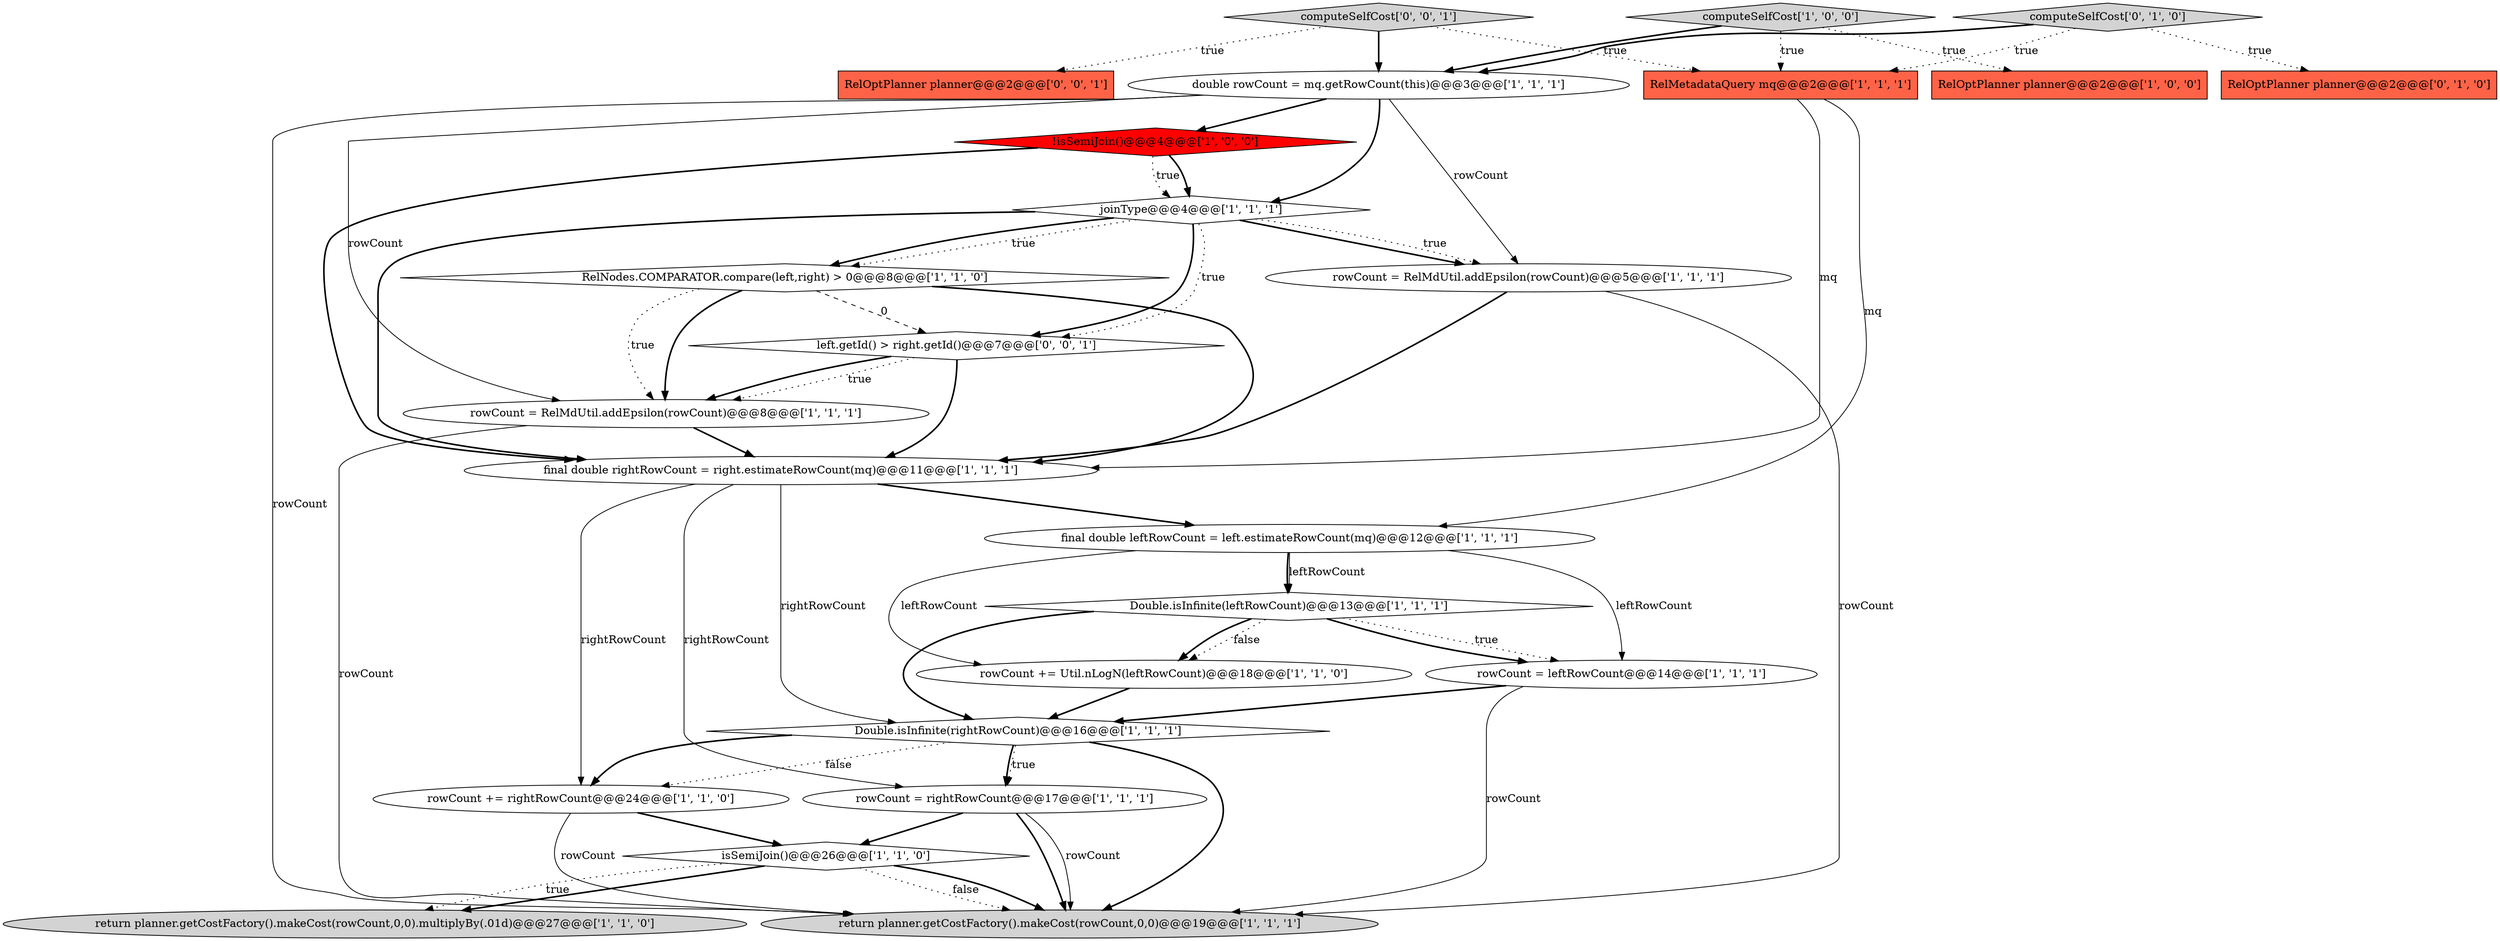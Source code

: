 digraph {
23 [style = filled, label = "RelOptPlanner planner@@@2@@@['0', '0', '1']", fillcolor = tomato, shape = box image = "AAA0AAABBB3BBB"];
16 [style = filled, label = "rowCount += rightRowCount@@@24@@@['1', '1', '0']", fillcolor = white, shape = ellipse image = "AAA0AAABBB1BBB"];
5 [style = filled, label = "rowCount = rightRowCount@@@17@@@['1', '1', '1']", fillcolor = white, shape = ellipse image = "AAA0AAABBB1BBB"];
15 [style = filled, label = "rowCount = leftRowCount@@@14@@@['1', '1', '1']", fillcolor = white, shape = ellipse image = "AAA0AAABBB1BBB"];
1 [style = filled, label = "RelNodes.COMPARATOR.compare(left,right) > 0@@@8@@@['1', '1', '0']", fillcolor = white, shape = diamond image = "AAA0AAABBB1BBB"];
7 [style = filled, label = "double rowCount = mq.getRowCount(this)@@@3@@@['1', '1', '1']", fillcolor = white, shape = ellipse image = "AAA0AAABBB1BBB"];
13 [style = filled, label = "return planner.getCostFactory().makeCost(rowCount,0,0).multiplyBy(.01d)@@@27@@@['1', '1', '0']", fillcolor = lightgray, shape = ellipse image = "AAA0AAABBB1BBB"];
17 [style = filled, label = "rowCount = RelMdUtil.addEpsilon(rowCount)@@@8@@@['1', '1', '1']", fillcolor = white, shape = ellipse image = "AAA0AAABBB1BBB"];
9 [style = filled, label = "return planner.getCostFactory().makeCost(rowCount,0,0)@@@19@@@['1', '1', '1']", fillcolor = lightgray, shape = ellipse image = "AAA0AAABBB1BBB"];
2 [style = filled, label = "final double rightRowCount = right.estimateRowCount(mq)@@@11@@@['1', '1', '1']", fillcolor = white, shape = ellipse image = "AAA0AAABBB1BBB"];
3 [style = filled, label = "isSemiJoin()@@@26@@@['1', '1', '0']", fillcolor = white, shape = diamond image = "AAA0AAABBB1BBB"];
14 [style = filled, label = "computeSelfCost['1', '0', '0']", fillcolor = lightgray, shape = diamond image = "AAA0AAABBB1BBB"];
19 [style = filled, label = "RelMetadataQuery mq@@@2@@@['1', '1', '1']", fillcolor = tomato, shape = box image = "AAA0AAABBB1BBB"];
8 [style = filled, label = "!isSemiJoin()@@@4@@@['1', '0', '0']", fillcolor = red, shape = diamond image = "AAA1AAABBB1BBB"];
12 [style = filled, label = "Double.isInfinite(rightRowCount)@@@16@@@['1', '1', '1']", fillcolor = white, shape = diamond image = "AAA0AAABBB1BBB"];
21 [style = filled, label = "computeSelfCost['0', '1', '0']", fillcolor = lightgray, shape = diamond image = "AAA0AAABBB2BBB"];
24 [style = filled, label = "left.getId() > right.getId()@@@7@@@['0', '0', '1']", fillcolor = white, shape = diamond image = "AAA0AAABBB3BBB"];
11 [style = filled, label = "Double.isInfinite(leftRowCount)@@@13@@@['1', '1', '1']", fillcolor = white, shape = diamond image = "AAA0AAABBB1BBB"];
20 [style = filled, label = "RelOptPlanner planner@@@2@@@['0', '1', '0']", fillcolor = tomato, shape = box image = "AAA0AAABBB2BBB"];
18 [style = filled, label = "rowCount += Util.nLogN(leftRowCount)@@@18@@@['1', '1', '0']", fillcolor = white, shape = ellipse image = "AAA0AAABBB1BBB"];
22 [style = filled, label = "computeSelfCost['0', '0', '1']", fillcolor = lightgray, shape = diamond image = "AAA0AAABBB3BBB"];
4 [style = filled, label = "joinType@@@4@@@['1', '1', '1']", fillcolor = white, shape = diamond image = "AAA0AAABBB1BBB"];
0 [style = filled, label = "RelOptPlanner planner@@@2@@@['1', '0', '0']", fillcolor = tomato, shape = box image = "AAA0AAABBB1BBB"];
6 [style = filled, label = "final double leftRowCount = left.estimateRowCount(mq)@@@12@@@['1', '1', '1']", fillcolor = white, shape = ellipse image = "AAA0AAABBB1BBB"];
10 [style = filled, label = "rowCount = RelMdUtil.addEpsilon(rowCount)@@@5@@@['1', '1', '1']", fillcolor = white, shape = ellipse image = "AAA0AAABBB1BBB"];
5->3 [style = bold, label=""];
4->10 [style = bold, label=""];
16->3 [style = bold, label=""];
3->9 [style = dotted, label="false"];
17->9 [style = solid, label="rowCount"];
4->24 [style = bold, label=""];
14->19 [style = dotted, label="true"];
21->20 [style = dotted, label="true"];
12->5 [style = bold, label=""];
11->18 [style = dotted, label="false"];
24->2 [style = bold, label=""];
5->9 [style = bold, label=""];
1->17 [style = dotted, label="true"];
4->1 [style = dotted, label="true"];
14->0 [style = dotted, label="true"];
4->10 [style = dotted, label="true"];
2->6 [style = bold, label=""];
7->10 [style = solid, label="rowCount"];
22->23 [style = dotted, label="true"];
24->17 [style = dotted, label="true"];
6->11 [style = solid, label="leftRowCount"];
18->12 [style = bold, label=""];
11->12 [style = bold, label=""];
7->17 [style = solid, label="rowCount"];
12->16 [style = bold, label=""];
7->4 [style = bold, label=""];
4->2 [style = bold, label=""];
2->16 [style = solid, label="rightRowCount"];
2->12 [style = solid, label="rightRowCount"];
7->8 [style = bold, label=""];
5->9 [style = solid, label="rowCount"];
19->2 [style = solid, label="mq"];
12->9 [style = bold, label=""];
22->7 [style = bold, label=""];
8->4 [style = dotted, label="true"];
11->18 [style = bold, label=""];
19->6 [style = solid, label="mq"];
11->15 [style = bold, label=""];
1->17 [style = bold, label=""];
14->7 [style = bold, label=""];
22->19 [style = dotted, label="true"];
12->16 [style = dotted, label="false"];
3->9 [style = bold, label=""];
17->2 [style = bold, label=""];
8->2 [style = bold, label=""];
12->5 [style = dotted, label="true"];
1->24 [style = dashed, label="0"];
6->11 [style = bold, label=""];
21->19 [style = dotted, label="true"];
24->17 [style = bold, label=""];
6->18 [style = solid, label="leftRowCount"];
3->13 [style = bold, label=""];
21->7 [style = bold, label=""];
2->5 [style = solid, label="rightRowCount"];
15->9 [style = solid, label="rowCount"];
10->2 [style = bold, label=""];
4->1 [style = bold, label=""];
1->2 [style = bold, label=""];
15->12 [style = bold, label=""];
4->24 [style = dotted, label="true"];
8->4 [style = bold, label=""];
7->9 [style = solid, label="rowCount"];
11->15 [style = dotted, label="true"];
10->9 [style = solid, label="rowCount"];
3->13 [style = dotted, label="true"];
6->15 [style = solid, label="leftRowCount"];
16->9 [style = solid, label="rowCount"];
}
